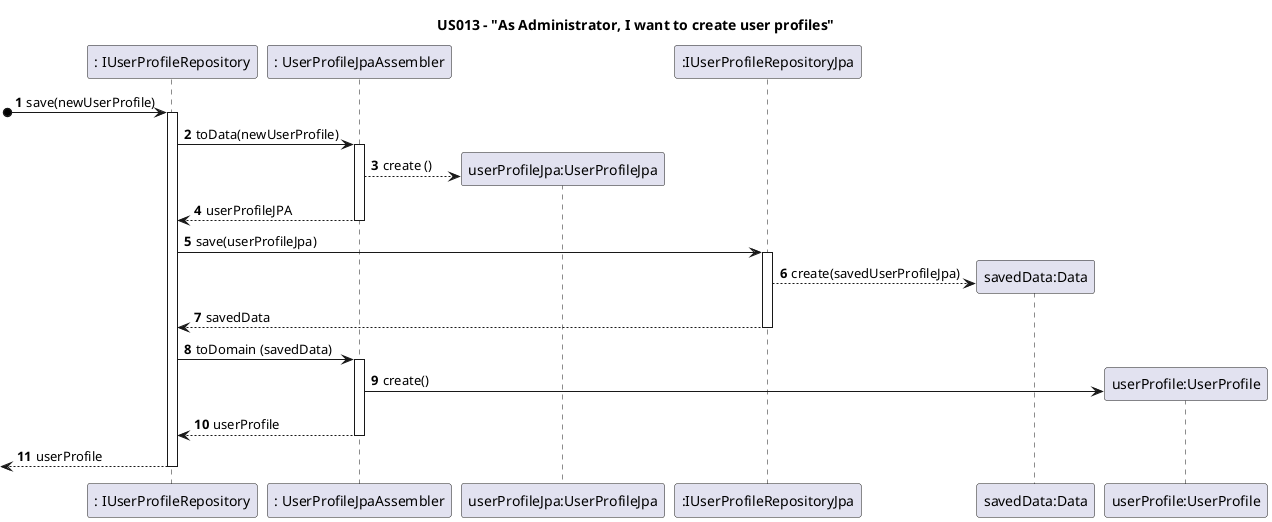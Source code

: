 @startuml
'https://plantuml.com/sequence-diagram

autoactivate on
autonumber

title US013 - "As Administrator, I want to create user profiles"


participant ": IUserProfileRepository" as Repository
participant ": UserProfileJpaAssembler" as Assembler
participant "userProfileJpa:UserProfileJpa" as USJPA
participant ":IUserProfileRepositoryJpa" as Driver
participant "savedData:Data" as Data
participant "userProfile:UserProfile" as US

[o->Repository: save(newUserProfile)

Repository -> Assembler : toData(newUserProfile)
Assembler --> USJPA **: create ()
Assembler --> Repository : userProfileJPA
Repository -> Driver: save(userProfileJpa)
Driver --> Data**: create(savedUserProfileJpa)
Driver --> Repository : savedData
Repository -> Assembler: toDomain (savedData)
Assembler -> US **: create()
Assembler --> Repository :userProfile

[<--Repository: userProfile

@enduml